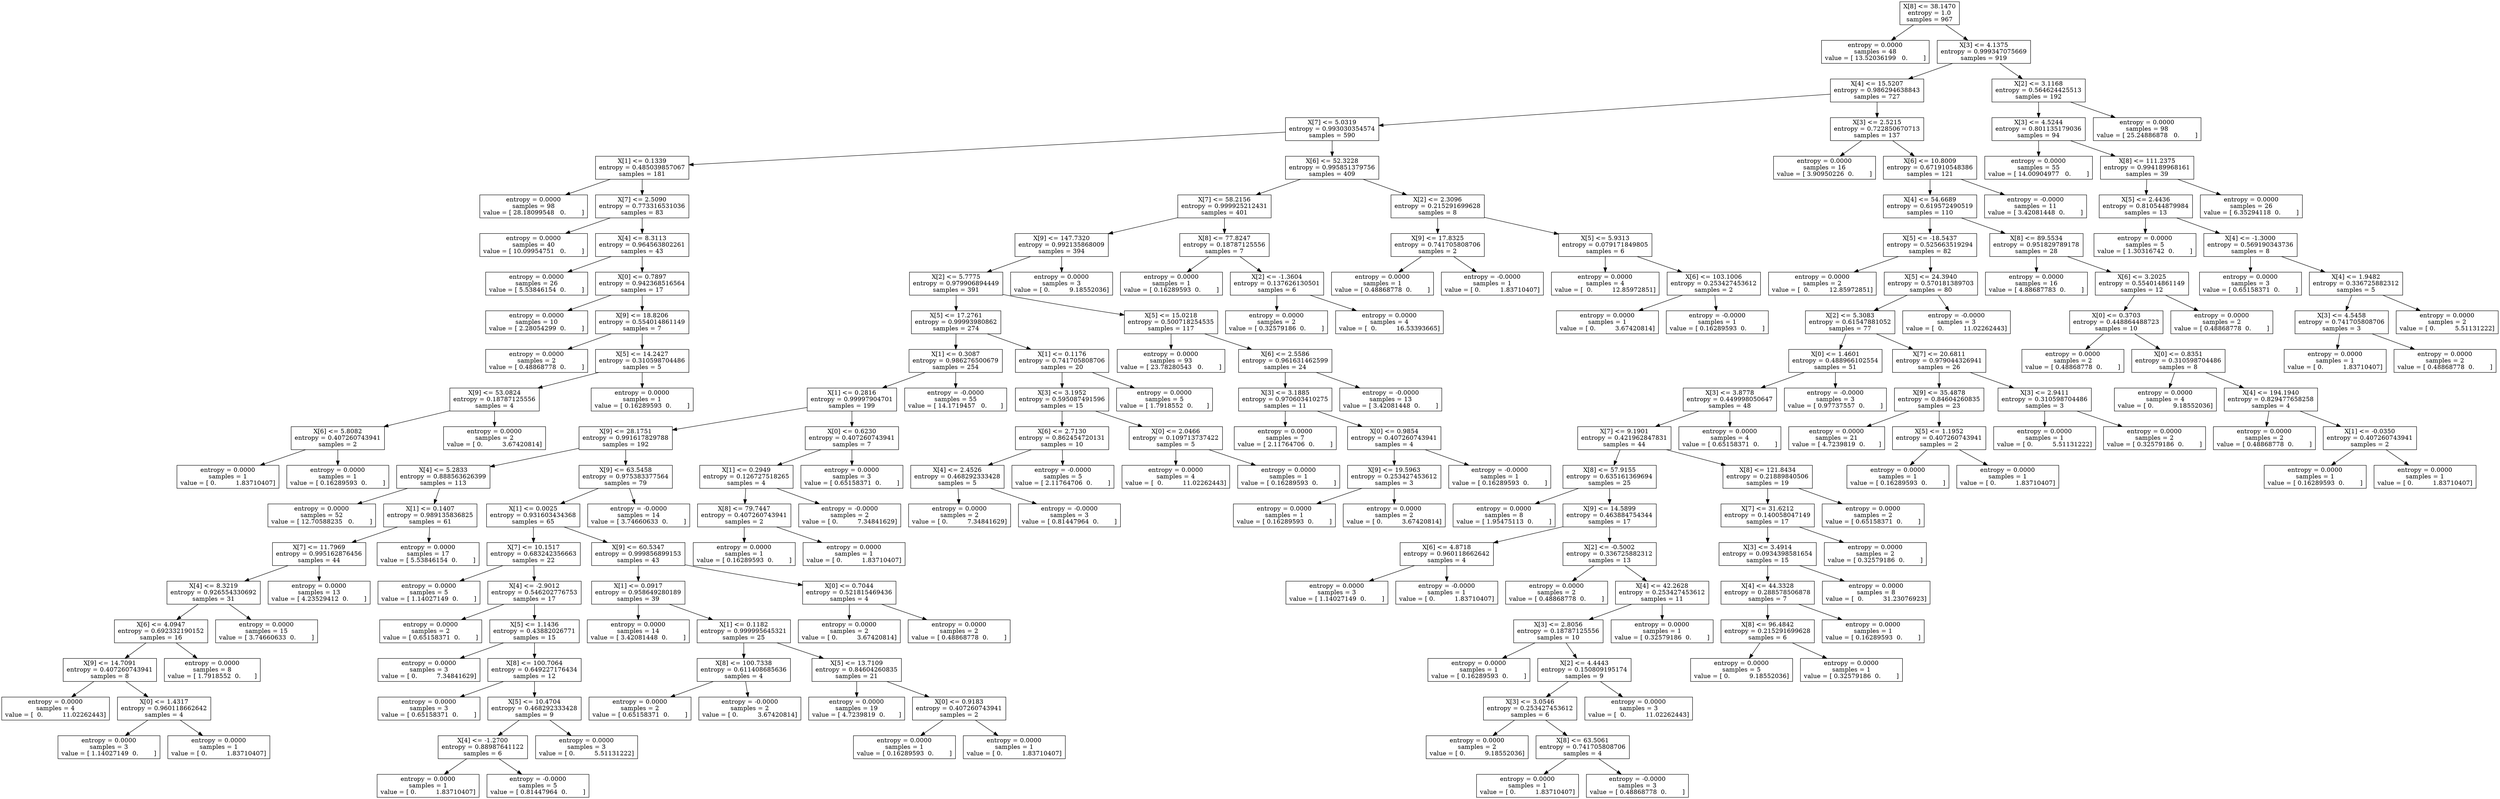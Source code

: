 digraph Tree {
0 [label="X[8] <= 38.1470\nentropy = 1.0\nsamples = 967", shape="box"] ;
1 [label="entropy = 0.0000\nsamples = 48\nvalue = [ 13.52036199   0.        ]", shape="box"] ;
0 -> 1 ;
2 [label="X[3] <= 4.1375\nentropy = 0.999347075669\nsamples = 919", shape="box"] ;
0 -> 2 ;
3 [label="X[4] <= 15.5207\nentropy = 0.986294638843\nsamples = 727", shape="box"] ;
2 -> 3 ;
4 [label="X[7] <= 5.0319\nentropy = 0.993030354574\nsamples = 590", shape="box"] ;
3 -> 4 ;
5 [label="X[1] <= 0.1339\nentropy = 0.485039857067\nsamples = 181", shape="box"] ;
4 -> 5 ;
6 [label="entropy = 0.0000\nsamples = 98\nvalue = [ 28.18099548   0.        ]", shape="box"] ;
5 -> 6 ;
7 [label="X[7] <= 2.5090\nentropy = 0.773316531036\nsamples = 83", shape="box"] ;
5 -> 7 ;
8 [label="entropy = 0.0000\nsamples = 40\nvalue = [ 10.09954751   0.        ]", shape="box"] ;
7 -> 8 ;
9 [label="X[4] <= 8.3113\nentropy = 0.964563802261\nsamples = 43", shape="box"] ;
7 -> 9 ;
10 [label="entropy = 0.0000\nsamples = 26\nvalue = [ 5.53846154  0.        ]", shape="box"] ;
9 -> 10 ;
11 [label="X[0] <= 0.7897\nentropy = 0.942368516564\nsamples = 17", shape="box"] ;
9 -> 11 ;
12 [label="entropy = 0.0000\nsamples = 10\nvalue = [ 2.28054299  0.        ]", shape="box"] ;
11 -> 12 ;
13 [label="X[9] <= 18.8206\nentropy = 0.554014861149\nsamples = 7", shape="box"] ;
11 -> 13 ;
14 [label="entropy = 0.0000\nsamples = 2\nvalue = [ 0.48868778  0.        ]", shape="box"] ;
13 -> 14 ;
15 [label="X[5] <= 14.2427\nentropy = 0.310598704486\nsamples = 5", shape="box"] ;
13 -> 15 ;
16 [label="X[9] <= 53.0824\nentropy = 0.18787125556\nsamples = 4", shape="box"] ;
15 -> 16 ;
17 [label="X[6] <= 5.8082\nentropy = 0.407260743941\nsamples = 2", shape="box"] ;
16 -> 17 ;
18 [label="entropy = 0.0000\nsamples = 1\nvalue = [ 0.          1.83710407]", shape="box"] ;
17 -> 18 ;
19 [label="entropy = 0.0000\nsamples = 1\nvalue = [ 0.16289593  0.        ]", shape="box"] ;
17 -> 19 ;
20 [label="entropy = 0.0000\nsamples = 2\nvalue = [ 0.          3.67420814]", shape="box"] ;
16 -> 20 ;
21 [label="entropy = 0.0000\nsamples = 1\nvalue = [ 0.16289593  0.        ]", shape="box"] ;
15 -> 21 ;
22 [label="X[6] <= 52.3228\nentropy = 0.995851379756\nsamples = 409", shape="box"] ;
4 -> 22 ;
23 [label="X[7] <= 58.2156\nentropy = 0.999925212431\nsamples = 401", shape="box"] ;
22 -> 23 ;
24 [label="X[9] <= 147.7320\nentropy = 0.992135868009\nsamples = 394", shape="box"] ;
23 -> 24 ;
25 [label="X[2] <= 5.7775\nentropy = 0.979906894449\nsamples = 391", shape="box"] ;
24 -> 25 ;
26 [label="X[5] <= 17.2761\nentropy = 0.99993980862\nsamples = 274", shape="box"] ;
25 -> 26 ;
27 [label="X[1] <= 0.3087\nentropy = 0.986276500679\nsamples = 254", shape="box"] ;
26 -> 27 ;
28 [label="X[1] <= 0.2816\nentropy = 0.99997904701\nsamples = 199", shape="box"] ;
27 -> 28 ;
29 [label="X[9] <= 28.1751\nentropy = 0.991617829788\nsamples = 192", shape="box"] ;
28 -> 29 ;
30 [label="X[4] <= 5.2833\nentropy = 0.888563626399\nsamples = 113", shape="box"] ;
29 -> 30 ;
31 [label="entropy = 0.0000\nsamples = 52\nvalue = [ 12.70588235   0.        ]", shape="box"] ;
30 -> 31 ;
32 [label="X[1] <= 0.1407\nentropy = 0.989135836825\nsamples = 61", shape="box"] ;
30 -> 32 ;
33 [label="X[7] <= 11.7969\nentropy = 0.995162876456\nsamples = 44", shape="box"] ;
32 -> 33 ;
34 [label="X[4] <= 8.3219\nentropy = 0.926554330692\nsamples = 31", shape="box"] ;
33 -> 34 ;
35 [label="X[6] <= 4.0947\nentropy = 0.692332190152\nsamples = 16", shape="box"] ;
34 -> 35 ;
36 [label="X[9] <= 14.7091\nentropy = 0.407260743941\nsamples = 8", shape="box"] ;
35 -> 36 ;
37 [label="entropy = 0.0000\nsamples = 4\nvalue = [  0.          11.02262443]", shape="box"] ;
36 -> 37 ;
38 [label="X[0] <= 1.4317\nentropy = 0.960118662642\nsamples = 4", shape="box"] ;
36 -> 38 ;
39 [label="entropy = 0.0000\nsamples = 3\nvalue = [ 1.14027149  0.        ]", shape="box"] ;
38 -> 39 ;
40 [label="entropy = 0.0000\nsamples = 1\nvalue = [ 0.          1.83710407]", shape="box"] ;
38 -> 40 ;
41 [label="entropy = 0.0000\nsamples = 8\nvalue = [ 1.7918552  0.       ]", shape="box"] ;
35 -> 41 ;
42 [label="entropy = 0.0000\nsamples = 15\nvalue = [ 3.74660633  0.        ]", shape="box"] ;
34 -> 42 ;
43 [label="entropy = 0.0000\nsamples = 13\nvalue = [ 4.23529412  0.        ]", shape="box"] ;
33 -> 43 ;
44 [label="entropy = 0.0000\nsamples = 17\nvalue = [ 5.53846154  0.        ]", shape="box"] ;
32 -> 44 ;
45 [label="X[9] <= 63.5458\nentropy = 0.975383377564\nsamples = 79", shape="box"] ;
29 -> 45 ;
46 [label="X[1] <= 0.0025\nentropy = 0.931603434368\nsamples = 65", shape="box"] ;
45 -> 46 ;
47 [label="X[7] <= 10.1517\nentropy = 0.683242356663\nsamples = 22", shape="box"] ;
46 -> 47 ;
48 [label="entropy = 0.0000\nsamples = 5\nvalue = [ 1.14027149  0.        ]", shape="box"] ;
47 -> 48 ;
49 [label="X[4] <= -2.9012\nentropy = 0.546202776753\nsamples = 17", shape="box"] ;
47 -> 49 ;
50 [label="entropy = 0.0000\nsamples = 2\nvalue = [ 0.65158371  0.        ]", shape="box"] ;
49 -> 50 ;
51 [label="X[5] <= 1.1436\nentropy = 0.43882026771\nsamples = 15", shape="box"] ;
49 -> 51 ;
52 [label="entropy = 0.0000\nsamples = 3\nvalue = [ 0.          7.34841629]", shape="box"] ;
51 -> 52 ;
53 [label="X[8] <= 100.7064\nentropy = 0.649227176434\nsamples = 12", shape="box"] ;
51 -> 53 ;
54 [label="entropy = 0.0000\nsamples = 3\nvalue = [ 0.65158371  0.        ]", shape="box"] ;
53 -> 54 ;
55 [label="X[5] <= 10.4704\nentropy = 0.468292333428\nsamples = 9", shape="box"] ;
53 -> 55 ;
56 [label="X[4] <= -1.2700\nentropy = 0.88987641122\nsamples = 6", shape="box"] ;
55 -> 56 ;
57 [label="entropy = 0.0000\nsamples = 1\nvalue = [ 0.          1.83710407]", shape="box"] ;
56 -> 57 ;
58 [label="entropy = -0.0000\nsamples = 5\nvalue = [ 0.81447964  0.        ]", shape="box"] ;
56 -> 58 ;
59 [label="entropy = 0.0000\nsamples = 3\nvalue = [ 0.          5.51131222]", shape="box"] ;
55 -> 59 ;
60 [label="X[9] <= 60.5347\nentropy = 0.999856899153\nsamples = 43", shape="box"] ;
46 -> 60 ;
61 [label="X[1] <= 0.0917\nentropy = 0.958649280189\nsamples = 39", shape="box"] ;
60 -> 61 ;
62 [label="entropy = 0.0000\nsamples = 14\nvalue = [ 3.42081448  0.        ]", shape="box"] ;
61 -> 62 ;
63 [label="X[1] <= 0.1182\nentropy = 0.999995645321\nsamples = 25", shape="box"] ;
61 -> 63 ;
64 [label="X[8] <= 100.7338\nentropy = 0.611408685636\nsamples = 4", shape="box"] ;
63 -> 64 ;
65 [label="entropy = 0.0000\nsamples = 2\nvalue = [ 0.65158371  0.        ]", shape="box"] ;
64 -> 65 ;
66 [label="entropy = -0.0000\nsamples = 2\nvalue = [ 0.          3.67420814]", shape="box"] ;
64 -> 66 ;
67 [label="X[5] <= 13.7109\nentropy = 0.84604260835\nsamples = 21", shape="box"] ;
63 -> 67 ;
68 [label="entropy = 0.0000\nsamples = 19\nvalue = [ 4.7239819  0.       ]", shape="box"] ;
67 -> 68 ;
69 [label="X[0] <= 0.9183\nentropy = 0.407260743941\nsamples = 2", shape="box"] ;
67 -> 69 ;
70 [label="entropy = 0.0000\nsamples = 1\nvalue = [ 0.16289593  0.        ]", shape="box"] ;
69 -> 70 ;
71 [label="entropy = 0.0000\nsamples = 1\nvalue = [ 0.          1.83710407]", shape="box"] ;
69 -> 71 ;
72 [label="X[0] <= 0.7044\nentropy = 0.521815469436\nsamples = 4", shape="box"] ;
60 -> 72 ;
73 [label="entropy = 0.0000\nsamples = 2\nvalue = [ 0.          3.67420814]", shape="box"] ;
72 -> 73 ;
74 [label="entropy = 0.0000\nsamples = 2\nvalue = [ 0.48868778  0.        ]", shape="box"] ;
72 -> 74 ;
75 [label="entropy = -0.0000\nsamples = 14\nvalue = [ 3.74660633  0.        ]", shape="box"] ;
45 -> 75 ;
76 [label="X[0] <= 0.6230\nentropy = 0.407260743941\nsamples = 7", shape="box"] ;
28 -> 76 ;
77 [label="X[1] <= 0.2949\nentropy = 0.126727518265\nsamples = 4", shape="box"] ;
76 -> 77 ;
78 [label="X[8] <= 79.7447\nentropy = 0.407260743941\nsamples = 2", shape="box"] ;
77 -> 78 ;
79 [label="entropy = 0.0000\nsamples = 1\nvalue = [ 0.16289593  0.        ]", shape="box"] ;
78 -> 79 ;
80 [label="entropy = 0.0000\nsamples = 1\nvalue = [ 0.          1.83710407]", shape="box"] ;
78 -> 80 ;
81 [label="entropy = -0.0000\nsamples = 2\nvalue = [ 0.          7.34841629]", shape="box"] ;
77 -> 81 ;
82 [label="entropy = 0.0000\nsamples = 3\nvalue = [ 0.65158371  0.        ]", shape="box"] ;
76 -> 82 ;
83 [label="entropy = -0.0000\nsamples = 55\nvalue = [ 14.1719457   0.       ]", shape="box"] ;
27 -> 83 ;
84 [label="X[1] <= 0.1176\nentropy = 0.741705808706\nsamples = 20", shape="box"] ;
26 -> 84 ;
85 [label="X[3] <= 3.1952\nentropy = 0.595087491596\nsamples = 15", shape="box"] ;
84 -> 85 ;
86 [label="X[6] <= 2.7130\nentropy = 0.862454720131\nsamples = 10", shape="box"] ;
85 -> 86 ;
87 [label="X[4] <= 2.4526\nentropy = 0.468292333428\nsamples = 5", shape="box"] ;
86 -> 87 ;
88 [label="entropy = 0.0000\nsamples = 2\nvalue = [ 0.          7.34841629]", shape="box"] ;
87 -> 88 ;
89 [label="entropy = -0.0000\nsamples = 3\nvalue = [ 0.81447964  0.        ]", shape="box"] ;
87 -> 89 ;
90 [label="entropy = -0.0000\nsamples = 5\nvalue = [ 2.11764706  0.        ]", shape="box"] ;
86 -> 90 ;
91 [label="X[0] <= 2.0466\nentropy = 0.109713737422\nsamples = 5", shape="box"] ;
85 -> 91 ;
92 [label="entropy = 0.0000\nsamples = 4\nvalue = [  0.          11.02262443]", shape="box"] ;
91 -> 92 ;
93 [label="entropy = 0.0000\nsamples = 1\nvalue = [ 0.16289593  0.        ]", shape="box"] ;
91 -> 93 ;
94 [label="entropy = 0.0000\nsamples = 5\nvalue = [ 1.7918552  0.       ]", shape="box"] ;
84 -> 94 ;
95 [label="X[5] <= 15.0218\nentropy = 0.500718254535\nsamples = 117", shape="box"] ;
25 -> 95 ;
96 [label="entropy = 0.0000\nsamples = 93\nvalue = [ 23.78280543   0.        ]", shape="box"] ;
95 -> 96 ;
97 [label="X[6] <= 2.5586\nentropy = 0.961631462599\nsamples = 24", shape="box"] ;
95 -> 97 ;
98 [label="X[3] <= 3.1885\nentropy = 0.970603410275\nsamples = 11", shape="box"] ;
97 -> 98 ;
99 [label="entropy = 0.0000\nsamples = 7\nvalue = [ 2.11764706  0.        ]", shape="box"] ;
98 -> 99 ;
100 [label="X[0] <= 0.9854\nentropy = 0.407260743941\nsamples = 4", shape="box"] ;
98 -> 100 ;
101 [label="X[9] <= 19.5963\nentropy = 0.253427453612\nsamples = 3", shape="box"] ;
100 -> 101 ;
102 [label="entropy = 0.0000\nsamples = 1\nvalue = [ 0.16289593  0.        ]", shape="box"] ;
101 -> 102 ;
103 [label="entropy = 0.0000\nsamples = 2\nvalue = [ 0.          3.67420814]", shape="box"] ;
101 -> 103 ;
104 [label="entropy = -0.0000\nsamples = 1\nvalue = [ 0.16289593  0.        ]", shape="box"] ;
100 -> 104 ;
105 [label="entropy = -0.0000\nsamples = 13\nvalue = [ 3.42081448  0.        ]", shape="box"] ;
97 -> 105 ;
106 [label="entropy = 0.0000\nsamples = 3\nvalue = [ 0.          9.18552036]", shape="box"] ;
24 -> 106 ;
107 [label="X[8] <= 77.8247\nentropy = 0.18787125556\nsamples = 7", shape="box"] ;
23 -> 107 ;
108 [label="entropy = 0.0000\nsamples = 1\nvalue = [ 0.16289593  0.        ]", shape="box"] ;
107 -> 108 ;
109 [label="X[2] <= -1.3604\nentropy = 0.137626130501\nsamples = 6", shape="box"] ;
107 -> 109 ;
110 [label="entropy = 0.0000\nsamples = 2\nvalue = [ 0.32579186  0.        ]", shape="box"] ;
109 -> 110 ;
111 [label="entropy = 0.0000\nsamples = 4\nvalue = [  0.          16.53393665]", shape="box"] ;
109 -> 111 ;
112 [label="X[2] <= 2.3096\nentropy = 0.215291699628\nsamples = 8", shape="box"] ;
22 -> 112 ;
113 [label="X[9] <= 17.8325\nentropy = 0.741705808706\nsamples = 2", shape="box"] ;
112 -> 113 ;
114 [label="entropy = 0.0000\nsamples = 1\nvalue = [ 0.48868778  0.        ]", shape="box"] ;
113 -> 114 ;
115 [label="entropy = -0.0000\nsamples = 1\nvalue = [ 0.          1.83710407]", shape="box"] ;
113 -> 115 ;
116 [label="X[5] <= 5.9313\nentropy = 0.079171849805\nsamples = 6", shape="box"] ;
112 -> 116 ;
117 [label="entropy = 0.0000\nsamples = 4\nvalue = [  0.          12.85972851]", shape="box"] ;
116 -> 117 ;
118 [label="X[6] <= 103.1006\nentropy = 0.253427453612\nsamples = 2", shape="box"] ;
116 -> 118 ;
119 [label="entropy = 0.0000\nsamples = 1\nvalue = [ 0.          3.67420814]", shape="box"] ;
118 -> 119 ;
120 [label="entropy = -0.0000\nsamples = 1\nvalue = [ 0.16289593  0.        ]", shape="box"] ;
118 -> 120 ;
121 [label="X[3] <= 2.5215\nentropy = 0.722850670713\nsamples = 137", shape="box"] ;
3 -> 121 ;
122 [label="entropy = 0.0000\nsamples = 16\nvalue = [ 3.90950226  0.        ]", shape="box"] ;
121 -> 122 ;
123 [label="X[6] <= 10.8009\nentropy = 0.671910548386\nsamples = 121", shape="box"] ;
121 -> 123 ;
124 [label="X[4] <= 54.6689\nentropy = 0.619572490519\nsamples = 110", shape="box"] ;
123 -> 124 ;
125 [label="X[5] <= -18.5437\nentropy = 0.525663519294\nsamples = 82", shape="box"] ;
124 -> 125 ;
126 [label="entropy = 0.0000\nsamples = 2\nvalue = [  0.          12.85972851]", shape="box"] ;
125 -> 126 ;
127 [label="X[5] <= 24.3940\nentropy = 0.570181389703\nsamples = 80", shape="box"] ;
125 -> 127 ;
128 [label="X[2] <= 5.3083\nentropy = 0.61547881052\nsamples = 77", shape="box"] ;
127 -> 128 ;
129 [label="X[0] <= 1.4601\nentropy = 0.488966102554\nsamples = 51", shape="box"] ;
128 -> 129 ;
130 [label="X[3] <= 3.8778\nentropy = 0.449998050647\nsamples = 48", shape="box"] ;
129 -> 130 ;
131 [label="X[7] <= 9.1901\nentropy = 0.421962847831\nsamples = 44", shape="box"] ;
130 -> 131 ;
132 [label="X[8] <= 57.9155\nentropy = 0.635161369694\nsamples = 25", shape="box"] ;
131 -> 132 ;
133 [label="entropy = 0.0000\nsamples = 8\nvalue = [ 1.95475113  0.        ]", shape="box"] ;
132 -> 133 ;
134 [label="X[9] <= 14.5899\nentropy = 0.463884754344\nsamples = 17", shape="box"] ;
132 -> 134 ;
135 [label="X[6] <= 4.8718\nentropy = 0.960118662642\nsamples = 4", shape="box"] ;
134 -> 135 ;
136 [label="entropy = 0.0000\nsamples = 3\nvalue = [ 1.14027149  0.        ]", shape="box"] ;
135 -> 136 ;
137 [label="entropy = -0.0000\nsamples = 1\nvalue = [ 0.          1.83710407]", shape="box"] ;
135 -> 137 ;
138 [label="X[2] <= -0.5002\nentropy = 0.336725882312\nsamples = 13", shape="box"] ;
134 -> 138 ;
139 [label="entropy = 0.0000\nsamples = 2\nvalue = [ 0.48868778  0.        ]", shape="box"] ;
138 -> 139 ;
140 [label="X[4] <= 42.2628\nentropy = 0.253427453612\nsamples = 11", shape="box"] ;
138 -> 140 ;
141 [label="X[3] <= 2.8056\nentropy = 0.18787125556\nsamples = 10", shape="box"] ;
140 -> 141 ;
142 [label="entropy = 0.0000\nsamples = 1\nvalue = [ 0.16289593  0.        ]", shape="box"] ;
141 -> 142 ;
143 [label="X[2] <= 4.4443\nentropy = 0.150809195174\nsamples = 9", shape="box"] ;
141 -> 143 ;
144 [label="X[3] <= 3.0546\nentropy = 0.253427453612\nsamples = 6", shape="box"] ;
143 -> 144 ;
145 [label="entropy = 0.0000\nsamples = 2\nvalue = [ 0.          9.18552036]", shape="box"] ;
144 -> 145 ;
146 [label="X[8] <= 63.5061\nentropy = 0.741705808706\nsamples = 4", shape="box"] ;
144 -> 146 ;
147 [label="entropy = 0.0000\nsamples = 1\nvalue = [ 0.          1.83710407]", shape="box"] ;
146 -> 147 ;
148 [label="entropy = -0.0000\nsamples = 3\nvalue = [ 0.48868778  0.        ]", shape="box"] ;
146 -> 148 ;
149 [label="entropy = 0.0000\nsamples = 3\nvalue = [  0.          11.02262443]", shape="box"] ;
143 -> 149 ;
150 [label="entropy = 0.0000\nsamples = 1\nvalue = [ 0.32579186  0.        ]", shape="box"] ;
140 -> 150 ;
151 [label="X[8] <= 121.8434\nentropy = 0.21889840506\nsamples = 19", shape="box"] ;
131 -> 151 ;
152 [label="X[7] <= 31.6212\nentropy = 0.140058047149\nsamples = 17", shape="box"] ;
151 -> 152 ;
153 [label="X[3] <= 3.4914\nentropy = 0.0934398581654\nsamples = 15", shape="box"] ;
152 -> 153 ;
154 [label="X[4] <= 44.3328\nentropy = 0.288578506878\nsamples = 7", shape="box"] ;
153 -> 154 ;
155 [label="X[8] <= 96.4842\nentropy = 0.215291699628\nsamples = 6", shape="box"] ;
154 -> 155 ;
156 [label="entropy = 0.0000\nsamples = 5\nvalue = [ 0.          9.18552036]", shape="box"] ;
155 -> 156 ;
157 [label="entropy = 0.0000\nsamples = 1\nvalue = [ 0.32579186  0.        ]", shape="box"] ;
155 -> 157 ;
158 [label="entropy = 0.0000\nsamples = 1\nvalue = [ 0.16289593  0.        ]", shape="box"] ;
154 -> 158 ;
159 [label="entropy = 0.0000\nsamples = 8\nvalue = [  0.          31.23076923]", shape="box"] ;
153 -> 159 ;
160 [label="entropy = 0.0000\nsamples = 2\nvalue = [ 0.32579186  0.        ]", shape="box"] ;
152 -> 160 ;
161 [label="entropy = 0.0000\nsamples = 2\nvalue = [ 0.65158371  0.        ]", shape="box"] ;
151 -> 161 ;
162 [label="entropy = 0.0000\nsamples = 4\nvalue = [ 0.65158371  0.        ]", shape="box"] ;
130 -> 162 ;
163 [label="entropy = -0.0000\nsamples = 3\nvalue = [ 0.97737557  0.        ]", shape="box"] ;
129 -> 163 ;
164 [label="X[7] <= 20.6811\nentropy = 0.979044326941\nsamples = 26", shape="box"] ;
128 -> 164 ;
165 [label="X[9] <= 35.4878\nentropy = 0.84604260835\nsamples = 23", shape="box"] ;
164 -> 165 ;
166 [label="entropy = 0.0000\nsamples = 21\nvalue = [ 4.7239819  0.       ]", shape="box"] ;
165 -> 166 ;
167 [label="X[5] <= 1.1952\nentropy = 0.407260743941\nsamples = 2", shape="box"] ;
165 -> 167 ;
168 [label="entropy = 0.0000\nsamples = 1\nvalue = [ 0.16289593  0.        ]", shape="box"] ;
167 -> 168 ;
169 [label="entropy = 0.0000\nsamples = 1\nvalue = [ 0.          1.83710407]", shape="box"] ;
167 -> 169 ;
170 [label="X[3] <= 2.9411\nentropy = 0.310598704486\nsamples = 3", shape="box"] ;
164 -> 170 ;
171 [label="entropy = 0.0000\nsamples = 1\nvalue = [ 0.          5.51131222]", shape="box"] ;
170 -> 171 ;
172 [label="entropy = 0.0000\nsamples = 2\nvalue = [ 0.32579186  0.        ]", shape="box"] ;
170 -> 172 ;
173 [label="entropy = -0.0000\nsamples = 3\nvalue = [  0.          11.02262443]", shape="box"] ;
127 -> 173 ;
174 [label="X[8] <= 89.5534\nentropy = 0.951829789178\nsamples = 28", shape="box"] ;
124 -> 174 ;
175 [label="entropy = 0.0000\nsamples = 16\nvalue = [ 4.88687783  0.        ]", shape="box"] ;
174 -> 175 ;
176 [label="X[6] <= 3.2025\nentropy = 0.554014861149\nsamples = 12", shape="box"] ;
174 -> 176 ;
177 [label="X[0] <= 0.3703\nentropy = 0.448864488723\nsamples = 10", shape="box"] ;
176 -> 177 ;
178 [label="entropy = 0.0000\nsamples = 2\nvalue = [ 0.48868778  0.        ]", shape="box"] ;
177 -> 178 ;
179 [label="X[0] <= 0.8351\nentropy = 0.310598704486\nsamples = 8", shape="box"] ;
177 -> 179 ;
180 [label="entropy = 0.0000\nsamples = 4\nvalue = [ 0.          9.18552036]", shape="box"] ;
179 -> 180 ;
181 [label="X[4] <= 194.1940\nentropy = 0.829477658258\nsamples = 4", shape="box"] ;
179 -> 181 ;
182 [label="entropy = 0.0000\nsamples = 2\nvalue = [ 0.48868778  0.        ]", shape="box"] ;
181 -> 182 ;
183 [label="X[1] <= -0.0350\nentropy = 0.407260743941\nsamples = 2", shape="box"] ;
181 -> 183 ;
184 [label="entropy = 0.0000\nsamples = 1\nvalue = [ 0.16289593  0.        ]", shape="box"] ;
183 -> 184 ;
185 [label="entropy = 0.0000\nsamples = 1\nvalue = [ 0.          1.83710407]", shape="box"] ;
183 -> 185 ;
186 [label="entropy = 0.0000\nsamples = 2\nvalue = [ 0.48868778  0.        ]", shape="box"] ;
176 -> 186 ;
187 [label="entropy = -0.0000\nsamples = 11\nvalue = [ 3.42081448  0.        ]", shape="box"] ;
123 -> 187 ;
188 [label="X[2] <= 3.1168\nentropy = 0.564624425513\nsamples = 192", shape="box"] ;
2 -> 188 ;
189 [label="X[3] <= 4.5244\nentropy = 0.801135179036\nsamples = 94", shape="box"] ;
188 -> 189 ;
190 [label="entropy = 0.0000\nsamples = 55\nvalue = [ 14.00904977   0.        ]", shape="box"] ;
189 -> 190 ;
191 [label="X[8] <= 111.2375\nentropy = 0.994189968161\nsamples = 39", shape="box"] ;
189 -> 191 ;
192 [label="X[5] <= 2.4436\nentropy = 0.810544879984\nsamples = 13", shape="box"] ;
191 -> 192 ;
193 [label="entropy = 0.0000\nsamples = 5\nvalue = [ 1.30316742  0.        ]", shape="box"] ;
192 -> 193 ;
194 [label="X[4] <= -1.3000\nentropy = 0.569190343736\nsamples = 8", shape="box"] ;
192 -> 194 ;
195 [label="entropy = 0.0000\nsamples = 3\nvalue = [ 0.65158371  0.        ]", shape="box"] ;
194 -> 195 ;
196 [label="X[4] <= 1.9482\nentropy = 0.336725882312\nsamples = 5", shape="box"] ;
194 -> 196 ;
197 [label="X[3] <= 4.5458\nentropy = 0.741705808706\nsamples = 3", shape="box"] ;
196 -> 197 ;
198 [label="entropy = 0.0000\nsamples = 1\nvalue = [ 0.          1.83710407]", shape="box"] ;
197 -> 198 ;
199 [label="entropy = 0.0000\nsamples = 2\nvalue = [ 0.48868778  0.        ]", shape="box"] ;
197 -> 199 ;
200 [label="entropy = 0.0000\nsamples = 2\nvalue = [ 0.          5.51131222]", shape="box"] ;
196 -> 200 ;
201 [label="entropy = 0.0000\nsamples = 26\nvalue = [ 6.35294118  0.        ]", shape="box"] ;
191 -> 201 ;
202 [label="entropy = 0.0000\nsamples = 98\nvalue = [ 25.24886878   0.        ]", shape="box"] ;
188 -> 202 ;
}